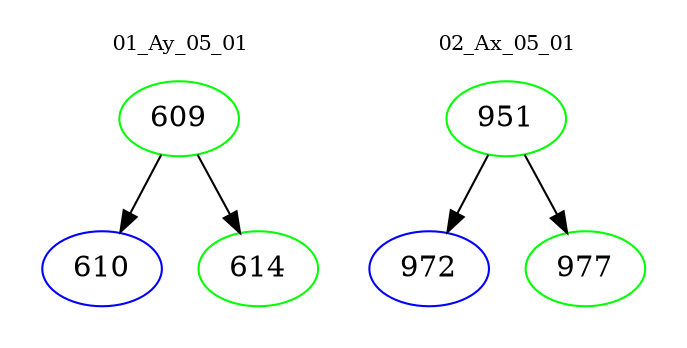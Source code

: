 digraph{
subgraph cluster_0 {
color = white
label = "01_Ay_05_01";
fontsize=10;
T0_609 [label="609", color="green"]
T0_609 -> T0_610 [color="black"]
T0_610 [label="610", color="blue"]
T0_609 -> T0_614 [color="black"]
T0_614 [label="614", color="green"]
}
subgraph cluster_1 {
color = white
label = "02_Ax_05_01";
fontsize=10;
T1_951 [label="951", color="green"]
T1_951 -> T1_972 [color="black"]
T1_972 [label="972", color="blue"]
T1_951 -> T1_977 [color="black"]
T1_977 [label="977", color="green"]
}
}
